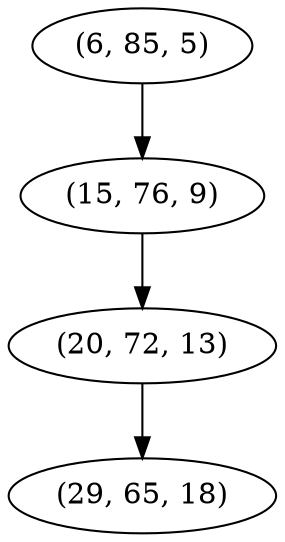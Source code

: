digraph tree {
    "(6, 85, 5)";
    "(15, 76, 9)";
    "(20, 72, 13)";
    "(29, 65, 18)";
    "(6, 85, 5)" -> "(15, 76, 9)";
    "(15, 76, 9)" -> "(20, 72, 13)";
    "(20, 72, 13)" -> "(29, 65, 18)";
}
